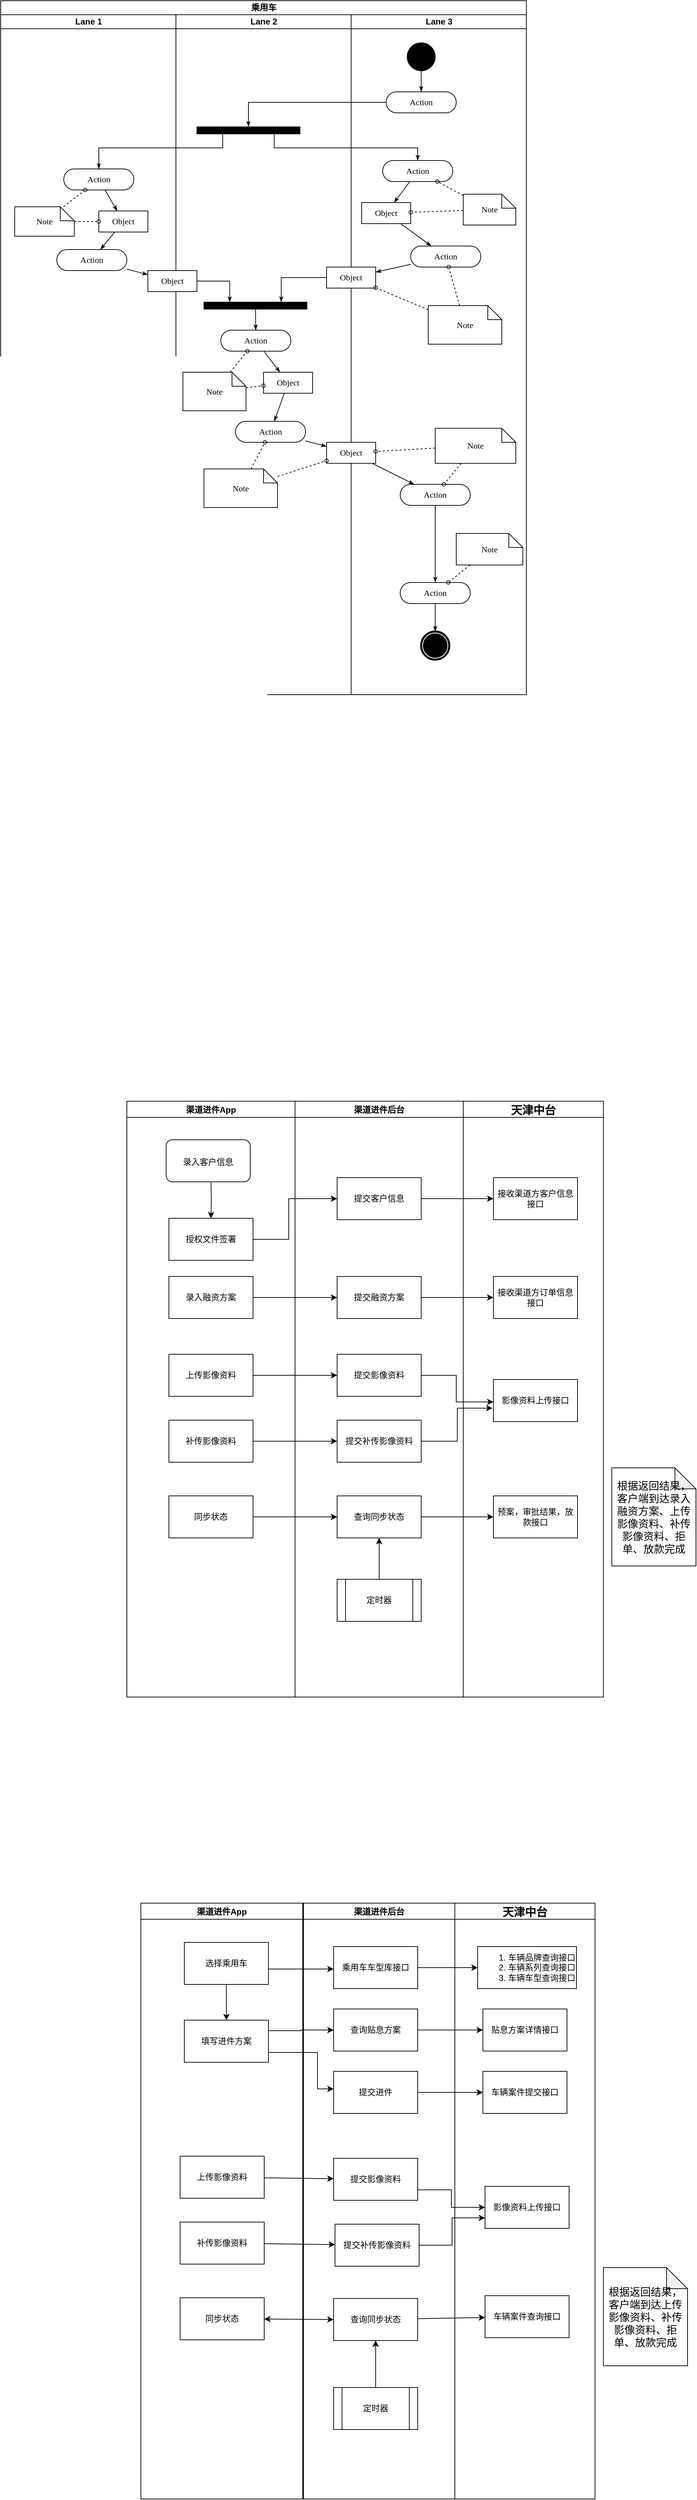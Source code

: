 <mxfile version="18.0.1" type="github">
  <diagram name="Page-1" id="0783ab3e-0a74-02c8-0abd-f7b4e66b4bec">
    <mxGraphModel dx="2013" dy="1254" grid="0" gridSize="10" guides="1" tooltips="1" connect="1" arrows="1" fold="1" page="0" pageScale="1" pageWidth="850" pageHeight="1100" background="none" math="0" shadow="0">
      <root>
        <mxCell id="0" />
        <mxCell id="1" parent="0" />
        <mxCell id="1c1d494c118603dd-1" value="乘用车" style="swimlane;html=1;childLayout=stackLayout;startSize=20;rounded=0;shadow=0;comic=0;labelBackgroundColor=none;strokeWidth=1;fontFamily=Verdana;fontSize=12;align=center;" parent="1" vertex="1">
          <mxGeometry x="-870" y="-450" width="750" height="990" as="geometry" />
        </mxCell>
        <mxCell id="1c1d494c118603dd-2" value="Lane 1" style="swimlane;html=1;startSize=20;" parent="1c1d494c118603dd-1" vertex="1">
          <mxGeometry y="20" width="250" height="970" as="geometry" />
        </mxCell>
        <mxCell id="1c1d494c118603dd-34" style="edgeStyle=none;rounded=0;html=1;labelBackgroundColor=none;startArrow=none;startFill=0;startSize=5;endArrow=classicThin;endFill=1;endSize=5;jettySize=auto;orthogonalLoop=1;strokeWidth=1;fontFamily=Verdana;fontSize=12" parent="1c1d494c118603dd-2" source="1c1d494c118603dd-6" target="1c1d494c118603dd-10" edge="1">
          <mxGeometry relative="1" as="geometry" />
        </mxCell>
        <mxCell id="1c1d494c118603dd-6" value="Action" style="rounded=1;whiteSpace=wrap;html=1;shadow=0;comic=0;labelBackgroundColor=none;strokeWidth=1;fontFamily=Verdana;fontSize=12;align=center;arcSize=50;" parent="1c1d494c118603dd-2" vertex="1">
          <mxGeometry x="90" y="220" width="100" height="30" as="geometry" />
        </mxCell>
        <mxCell id="1c1d494c118603dd-7" value="Action" style="rounded=1;whiteSpace=wrap;html=1;shadow=0;comic=0;labelBackgroundColor=none;strokeWidth=1;fontFamily=Verdana;fontSize=12;align=center;arcSize=50;" parent="1c1d494c118603dd-2" vertex="1">
          <mxGeometry x="80" y="335" width="100" height="30" as="geometry" />
        </mxCell>
        <mxCell id="1c1d494c118603dd-35" style="edgeStyle=none;rounded=0;html=1;labelBackgroundColor=none;startArrow=none;startFill=0;startSize=5;endArrow=classicThin;endFill=1;endSize=5;jettySize=auto;orthogonalLoop=1;strokeWidth=1;fontFamily=Verdana;fontSize=12" parent="1c1d494c118603dd-2" source="1c1d494c118603dd-10" target="1c1d494c118603dd-7" edge="1">
          <mxGeometry relative="1" as="geometry" />
        </mxCell>
        <mxCell id="1c1d494c118603dd-10" value="Object" style="rounded=0;whiteSpace=wrap;html=1;shadow=0;comic=0;labelBackgroundColor=none;strokeWidth=1;fontFamily=Verdana;fontSize=12;align=center;arcSize=50;" parent="1c1d494c118603dd-2" vertex="1">
          <mxGeometry x="140" y="280" width="70" height="30" as="geometry" />
        </mxCell>
        <mxCell id="1c1d494c118603dd-46" style="edgeStyle=none;rounded=0;html=1;labelBackgroundColor=none;startArrow=none;startFill=0;startSize=5;endArrow=oval;endFill=0;endSize=5;jettySize=auto;orthogonalLoop=1;strokeWidth=1;fontFamily=Verdana;fontSize=12;dashed=1;" parent="1c1d494c118603dd-2" source="1c1d494c118603dd-21" target="1c1d494c118603dd-6" edge="1">
          <mxGeometry relative="1" as="geometry" />
        </mxCell>
        <mxCell id="1c1d494c118603dd-47" style="edgeStyle=none;rounded=0;html=1;dashed=1;labelBackgroundColor=none;startArrow=none;startFill=0;startSize=5;endArrow=oval;endFill=0;endSize=5;jettySize=auto;orthogonalLoop=1;strokeWidth=1;fontFamily=Verdana;fontSize=12" parent="1c1d494c118603dd-2" source="1c1d494c118603dd-21" target="1c1d494c118603dd-10" edge="1">
          <mxGeometry relative="1" as="geometry" />
        </mxCell>
        <mxCell id="1c1d494c118603dd-21" value="Note" style="shape=note;whiteSpace=wrap;html=1;rounded=0;shadow=0;comic=0;labelBackgroundColor=none;strokeWidth=1;fontFamily=Verdana;fontSize=12;align=center;size=20;" parent="1c1d494c118603dd-2" vertex="1">
          <mxGeometry x="20" y="274" width="85" height="42" as="geometry" />
        </mxCell>
        <mxCell id="1c1d494c118603dd-3" value="Lane 2" style="swimlane;html=1;startSize=20;" parent="1c1d494c118603dd-1" vertex="1">
          <mxGeometry x="250" y="20" width="250" height="970" as="geometry" />
        </mxCell>
        <mxCell id="60571a20871a0731-3" value="" style="whiteSpace=wrap;html=1;rounded=0;shadow=0;comic=0;labelBackgroundColor=none;strokeWidth=1;fillColor=#000000;fontFamily=Verdana;fontSize=12;align=center;rotation=0;" parent="1c1d494c118603dd-3" vertex="1">
          <mxGeometry x="30" y="160" width="147" height="10" as="geometry" />
        </mxCell>
        <mxCell id="1c1d494c118603dd-40" style="edgeStyle=none;rounded=0;html=1;labelBackgroundColor=none;startArrow=none;startFill=0;startSize=5;endArrow=classicThin;endFill=1;endSize=5;jettySize=auto;orthogonalLoop=1;strokeWidth=1;fontFamily=Verdana;fontSize=12" parent="1c1d494c118603dd-3" source="1c1d494c118603dd-11" target="1c1d494c118603dd-15" edge="1">
          <mxGeometry relative="1" as="geometry" />
        </mxCell>
        <mxCell id="1c1d494c118603dd-11" value="Action" style="rounded=1;whiteSpace=wrap;html=1;shadow=0;comic=0;labelBackgroundColor=none;strokeWidth=1;fontFamily=Verdana;fontSize=12;align=center;arcSize=50;" parent="1c1d494c118603dd-3" vertex="1">
          <mxGeometry x="64" y="450" width="100" height="30" as="geometry" />
        </mxCell>
        <mxCell id="1c1d494c118603dd-39" style="edgeStyle=none;rounded=0;html=1;labelBackgroundColor=none;startArrow=none;startFill=0;startSize=5;endArrow=classicThin;endFill=1;endSize=5;jettySize=auto;orthogonalLoop=1;strokeWidth=1;fontFamily=Verdana;fontSize=12" parent="1c1d494c118603dd-3" source="1c1d494c118603dd-12" target="1c1d494c118603dd-11" edge="1">
          <mxGeometry relative="1" as="geometry" />
        </mxCell>
        <mxCell id="1c1d494c118603dd-12" value="" style="whiteSpace=wrap;html=1;rounded=0;shadow=0;comic=0;labelBackgroundColor=none;strokeWidth=1;fillColor=#000000;fontFamily=Verdana;fontSize=12;align=center;rotation=0;" parent="1c1d494c118603dd-3" vertex="1">
          <mxGeometry x="40" y="410" width="147" height="10" as="geometry" />
        </mxCell>
        <mxCell id="1c1d494c118603dd-32" style="edgeStyle=orthogonalEdgeStyle;rounded=0;html=1;entryX=0.25;entryY=0;labelBackgroundColor=none;startArrow=none;startFill=0;startSize=5;endArrow=classicThin;endFill=1;endSize=5;jettySize=auto;orthogonalLoop=1;strokeWidth=1;fontFamily=Verdana;fontSize=12" parent="1c1d494c118603dd-3" source="1c1d494c118603dd-14" target="1c1d494c118603dd-12" edge="1">
          <mxGeometry relative="1" as="geometry" />
        </mxCell>
        <mxCell id="1c1d494c118603dd-14" value="Object" style="rounded=0;whiteSpace=wrap;html=1;shadow=0;comic=0;labelBackgroundColor=none;strokeWidth=1;fontFamily=Verdana;fontSize=12;align=center;arcSize=50;" parent="1c1d494c118603dd-3" vertex="1">
          <mxGeometry x="-40" y="365" width="70" height="30" as="geometry" />
        </mxCell>
        <mxCell id="1c1d494c118603dd-41" style="edgeStyle=none;rounded=0;html=1;labelBackgroundColor=none;startArrow=none;startFill=0;startSize=5;endArrow=classicThin;endFill=1;endSize=5;jettySize=auto;orthogonalLoop=1;strokeWidth=1;fontFamily=Verdana;fontSize=12" parent="1c1d494c118603dd-3" source="1c1d494c118603dd-15" target="1c1d494c118603dd-16" edge="1">
          <mxGeometry relative="1" as="geometry" />
        </mxCell>
        <mxCell id="1c1d494c118603dd-15" value="Object" style="rounded=0;whiteSpace=wrap;html=1;shadow=0;comic=0;labelBackgroundColor=none;strokeWidth=1;fontFamily=Verdana;fontSize=12;align=center;arcSize=50;" parent="1c1d494c118603dd-3" vertex="1">
          <mxGeometry x="125" y="510" width="70" height="30" as="geometry" />
        </mxCell>
        <mxCell id="1c1d494c118603dd-16" value="Action" style="rounded=1;whiteSpace=wrap;html=1;shadow=0;comic=0;labelBackgroundColor=none;strokeWidth=1;fontFamily=Verdana;fontSize=12;align=center;arcSize=50;" parent="1c1d494c118603dd-3" vertex="1">
          <mxGeometry x="85" y="580" width="100" height="30" as="geometry" />
        </mxCell>
        <mxCell id="1c1d494c118603dd-52" style="edgeStyle=none;rounded=0;html=1;dashed=1;labelBackgroundColor=none;startArrow=none;startFill=0;startSize=5;endArrow=oval;endFill=0;endSize=5;jettySize=auto;orthogonalLoop=1;strokeWidth=1;fontFamily=Verdana;fontSize=12" parent="1c1d494c118603dd-3" source="1c1d494c118603dd-23" target="1c1d494c118603dd-11" edge="1">
          <mxGeometry relative="1" as="geometry" />
        </mxCell>
        <mxCell id="1c1d494c118603dd-53" style="edgeStyle=none;rounded=0;html=1;dashed=1;labelBackgroundColor=none;startArrow=none;startFill=0;startSize=5;endArrow=oval;endFill=0;endSize=5;jettySize=auto;orthogonalLoop=1;strokeWidth=1;fontFamily=Verdana;fontSize=12" parent="1c1d494c118603dd-3" source="1c1d494c118603dd-23" target="1c1d494c118603dd-15" edge="1">
          <mxGeometry relative="1" as="geometry" />
        </mxCell>
        <mxCell id="1c1d494c118603dd-23" value="Note" style="shape=note;whiteSpace=wrap;html=1;rounded=0;shadow=0;comic=0;labelBackgroundColor=none;strokeWidth=1;fontFamily=Verdana;fontSize=12;align=center;size=20;" parent="1c1d494c118603dd-3" vertex="1">
          <mxGeometry x="10" y="510" width="90" height="55" as="geometry" />
        </mxCell>
        <mxCell id="1c1d494c118603dd-54" style="edgeStyle=none;rounded=0;html=1;dashed=1;labelBackgroundColor=none;startArrow=none;startFill=0;startSize=5;endArrow=oval;endFill=0;endSize=5;jettySize=auto;orthogonalLoop=1;strokeWidth=1;fontFamily=Verdana;fontSize=12" parent="1c1d494c118603dd-3" source="1c1d494c118603dd-24" target="1c1d494c118603dd-16" edge="1">
          <mxGeometry relative="1" as="geometry" />
        </mxCell>
        <mxCell id="1c1d494c118603dd-24" value="Note" style="shape=note;whiteSpace=wrap;html=1;rounded=0;shadow=0;comic=0;labelBackgroundColor=none;strokeWidth=1;fontFamily=Verdana;fontSize=12;align=center;size=20;" parent="1c1d494c118603dd-3" vertex="1">
          <mxGeometry x="40" y="648" width="105" height="55" as="geometry" />
        </mxCell>
        <mxCell id="1c1d494c118603dd-4" value="Lane 3" style="swimlane;html=1;startSize=20;" parent="1c1d494c118603dd-1" vertex="1">
          <mxGeometry x="500" y="20" width="250" height="970" as="geometry" />
        </mxCell>
        <mxCell id="1c1d494c118603dd-27" style="edgeStyle=orthogonalEdgeStyle;rounded=0;html=1;labelBackgroundColor=none;startArrow=none;startFill=0;startSize=5;endArrow=classicThin;endFill=1;endSize=5;jettySize=auto;orthogonalLoop=1;strokeWidth=1;fontFamily=Verdana;fontSize=12" parent="1c1d494c118603dd-4" source="60571a20871a0731-4" target="60571a20871a0731-8" edge="1">
          <mxGeometry relative="1" as="geometry" />
        </mxCell>
        <mxCell id="60571a20871a0731-4" value="" style="ellipse;whiteSpace=wrap;html=1;rounded=0;shadow=0;comic=0;labelBackgroundColor=none;strokeWidth=1;fillColor=#000000;fontFamily=Verdana;fontSize=12;align=center;" parent="1c1d494c118603dd-4" vertex="1">
          <mxGeometry x="80" y="40" width="40" height="40" as="geometry" />
        </mxCell>
        <mxCell id="60571a20871a0731-8" value="Action" style="rounded=1;whiteSpace=wrap;html=1;shadow=0;comic=0;labelBackgroundColor=none;strokeWidth=1;fontFamily=Verdana;fontSize=12;align=center;arcSize=50;" parent="1c1d494c118603dd-4" vertex="1">
          <mxGeometry x="50" y="110" width="100" height="30" as="geometry" />
        </mxCell>
        <mxCell id="1c1d494c118603dd-33" style="rounded=0;html=1;labelBackgroundColor=none;startArrow=none;startFill=0;startSize=5;endArrow=classicThin;endFill=1;endSize=5;jettySize=auto;orthogonalLoop=1;strokeWidth=1;fontFamily=Verdana;fontSize=12" parent="1c1d494c118603dd-4" source="1c1d494c118603dd-5" target="1c1d494c118603dd-9" edge="1">
          <mxGeometry relative="1" as="geometry" />
        </mxCell>
        <mxCell id="1c1d494c118603dd-5" value="Action" style="rounded=1;whiteSpace=wrap;html=1;shadow=0;comic=0;labelBackgroundColor=none;strokeWidth=1;fontFamily=Verdana;fontSize=12;align=center;arcSize=50;" parent="1c1d494c118603dd-4" vertex="1">
          <mxGeometry x="45" y="208" width="100" height="30" as="geometry" />
        </mxCell>
        <mxCell id="1c1d494c118603dd-38" style="edgeStyle=none;rounded=0;html=1;labelBackgroundColor=none;startArrow=none;startFill=0;startSize=5;endArrow=classicThin;endFill=1;endSize=5;jettySize=auto;orthogonalLoop=1;strokeWidth=1;fontFamily=Verdana;fontSize=12" parent="1c1d494c118603dd-4" source="1c1d494c118603dd-8" target="1c1d494c118603dd-13" edge="1">
          <mxGeometry relative="1" as="geometry" />
        </mxCell>
        <mxCell id="1c1d494c118603dd-8" value="Action" style="rounded=1;whiteSpace=wrap;html=1;shadow=0;comic=0;labelBackgroundColor=none;strokeWidth=1;fontFamily=Verdana;fontSize=12;align=center;arcSize=50;" parent="1c1d494c118603dd-4" vertex="1">
          <mxGeometry x="85" y="330" width="100" height="30" as="geometry" />
        </mxCell>
        <mxCell id="1c1d494c118603dd-37" style="edgeStyle=none;rounded=0;html=1;labelBackgroundColor=none;startArrow=none;startFill=0;startSize=5;endArrow=classicThin;endFill=1;endSize=5;jettySize=auto;orthogonalLoop=1;strokeWidth=1;fontFamily=Verdana;fontSize=12" parent="1c1d494c118603dd-4" source="1c1d494c118603dd-9" target="1c1d494c118603dd-8" edge="1">
          <mxGeometry relative="1" as="geometry" />
        </mxCell>
        <mxCell id="1c1d494c118603dd-9" value="Object" style="rounded=0;whiteSpace=wrap;html=1;shadow=0;comic=0;labelBackgroundColor=none;strokeWidth=1;fontFamily=Verdana;fontSize=12;align=center;arcSize=50;" parent="1c1d494c118603dd-4" vertex="1">
          <mxGeometry x="15" y="268" width="70" height="30" as="geometry" />
        </mxCell>
        <mxCell id="1c1d494c118603dd-13" value="Object" style="rounded=0;whiteSpace=wrap;html=1;shadow=0;comic=0;labelBackgroundColor=none;strokeWidth=1;fontFamily=Verdana;fontSize=12;align=center;arcSize=50;" parent="1c1d494c118603dd-4" vertex="1">
          <mxGeometry x="-35" y="360" width="70" height="30" as="geometry" />
        </mxCell>
        <mxCell id="1c1d494c118603dd-43" style="edgeStyle=none;rounded=0;html=1;labelBackgroundColor=none;startArrow=none;startFill=0;startSize=5;endArrow=classicThin;endFill=1;endSize=5;jettySize=auto;orthogonalLoop=1;strokeWidth=1;fontFamily=Verdana;fontSize=12" parent="1c1d494c118603dd-4" source="1c1d494c118603dd-17" target="1c1d494c118603dd-18" edge="1">
          <mxGeometry relative="1" as="geometry" />
        </mxCell>
        <mxCell id="1c1d494c118603dd-17" value="Object" style="rounded=0;whiteSpace=wrap;html=1;shadow=0;comic=0;labelBackgroundColor=none;strokeWidth=1;fontFamily=Verdana;fontSize=12;align=center;arcSize=50;" parent="1c1d494c118603dd-4" vertex="1">
          <mxGeometry x="-35" y="610" width="70" height="30" as="geometry" />
        </mxCell>
        <mxCell id="1c1d494c118603dd-44" style="edgeStyle=none;rounded=0;html=1;labelBackgroundColor=none;startArrow=none;startFill=0;startSize=5;endArrow=classicThin;endFill=1;endSize=5;jettySize=auto;orthogonalLoop=1;strokeWidth=1;fontFamily=Verdana;fontSize=12" parent="1c1d494c118603dd-4" source="1c1d494c118603dd-18" target="1c1d494c118603dd-19" edge="1">
          <mxGeometry relative="1" as="geometry" />
        </mxCell>
        <mxCell id="1c1d494c118603dd-18" value="Action" style="rounded=1;whiteSpace=wrap;html=1;shadow=0;comic=0;labelBackgroundColor=none;strokeWidth=1;fontFamily=Verdana;fontSize=12;align=center;arcSize=50;" parent="1c1d494c118603dd-4" vertex="1">
          <mxGeometry x="70" y="670" width="100" height="30" as="geometry" />
        </mxCell>
        <mxCell id="1c1d494c118603dd-45" style="edgeStyle=none;rounded=0;html=1;labelBackgroundColor=none;startArrow=none;startFill=0;startSize=5;endArrow=classicThin;endFill=1;endSize=5;jettySize=auto;orthogonalLoop=1;strokeWidth=1;fontFamily=Verdana;fontSize=12" parent="1c1d494c118603dd-4" source="1c1d494c118603dd-19" target="60571a20871a0731-5" edge="1">
          <mxGeometry relative="1" as="geometry" />
        </mxCell>
        <mxCell id="1c1d494c118603dd-19" value="Action" style="rounded=1;whiteSpace=wrap;html=1;shadow=0;comic=0;labelBackgroundColor=none;strokeWidth=1;fontFamily=Verdana;fontSize=12;align=center;arcSize=50;" parent="1c1d494c118603dd-4" vertex="1">
          <mxGeometry x="70" y="810" width="100" height="30" as="geometry" />
        </mxCell>
        <mxCell id="60571a20871a0731-5" value="" style="shape=mxgraph.bpmn.shape;html=1;verticalLabelPosition=bottom;labelBackgroundColor=#ffffff;verticalAlign=top;perimeter=ellipsePerimeter;outline=end;symbol=terminate;rounded=0;shadow=0;comic=0;strokeWidth=1;fontFamily=Verdana;fontSize=12;align=center;" parent="1c1d494c118603dd-4" vertex="1">
          <mxGeometry x="100" y="880" width="40" height="40" as="geometry" />
        </mxCell>
        <mxCell id="1c1d494c118603dd-48" style="edgeStyle=none;rounded=0;html=1;dashed=1;labelBackgroundColor=none;startArrow=none;startFill=0;startSize=5;endArrow=oval;endFill=0;endSize=5;jettySize=auto;orthogonalLoop=1;strokeWidth=1;fontFamily=Verdana;fontSize=12" parent="1c1d494c118603dd-4" source="1c1d494c118603dd-20" target="1c1d494c118603dd-5" edge="1">
          <mxGeometry relative="1" as="geometry" />
        </mxCell>
        <mxCell id="1c1d494c118603dd-49" style="edgeStyle=none;rounded=0;html=1;dashed=1;labelBackgroundColor=none;startArrow=none;startFill=0;startSize=5;endArrow=oval;endFill=0;endSize=5;jettySize=auto;orthogonalLoop=1;strokeWidth=1;fontFamily=Verdana;fontSize=12" parent="1c1d494c118603dd-4" source="1c1d494c118603dd-20" target="1c1d494c118603dd-9" edge="1">
          <mxGeometry relative="1" as="geometry" />
        </mxCell>
        <mxCell id="1c1d494c118603dd-20" value="Note" style="shape=note;whiteSpace=wrap;html=1;rounded=0;shadow=0;comic=0;labelBackgroundColor=none;strokeWidth=1;fontFamily=Verdana;fontSize=12;align=center;size=20;" parent="1c1d494c118603dd-4" vertex="1">
          <mxGeometry x="160" y="256" width="75" height="44" as="geometry" />
        </mxCell>
        <mxCell id="1c1d494c118603dd-50" style="edgeStyle=none;rounded=0;html=1;dashed=1;labelBackgroundColor=none;startArrow=none;startFill=0;startSize=5;endArrow=oval;endFill=0;endSize=5;jettySize=auto;orthogonalLoop=1;strokeWidth=1;fontFamily=Verdana;fontSize=12" parent="1c1d494c118603dd-4" source="1c1d494c118603dd-22" target="1c1d494c118603dd-8" edge="1">
          <mxGeometry relative="1" as="geometry" />
        </mxCell>
        <mxCell id="1c1d494c118603dd-51" style="edgeStyle=none;rounded=0;html=1;dashed=1;labelBackgroundColor=none;startArrow=none;startFill=0;startSize=5;endArrow=oval;endFill=0;endSize=5;jettySize=auto;orthogonalLoop=1;strokeWidth=1;fontFamily=Verdana;fontSize=12" parent="1c1d494c118603dd-4" source="1c1d494c118603dd-22" target="1c1d494c118603dd-13" edge="1">
          <mxGeometry relative="1" as="geometry" />
        </mxCell>
        <mxCell id="1c1d494c118603dd-22" value="Note" style="shape=note;whiteSpace=wrap;html=1;rounded=0;shadow=0;comic=0;labelBackgroundColor=none;strokeWidth=1;fontFamily=Verdana;fontSize=12;align=center;size=20;" parent="1c1d494c118603dd-4" vertex="1">
          <mxGeometry x="110" y="415" width="105" height="55" as="geometry" />
        </mxCell>
        <mxCell id="1c1d494c118603dd-56" style="edgeStyle=none;rounded=0;html=1;dashed=1;labelBackgroundColor=none;startArrow=none;startFill=0;startSize=5;endArrow=oval;endFill=0;endSize=5;jettySize=auto;orthogonalLoop=1;strokeWidth=1;fontFamily=Verdana;fontSize=12" parent="1c1d494c118603dd-4" source="1c1d494c118603dd-25" target="1c1d494c118603dd-18" edge="1">
          <mxGeometry relative="1" as="geometry" />
        </mxCell>
        <mxCell id="1c1d494c118603dd-57" style="edgeStyle=none;rounded=0;html=1;dashed=1;labelBackgroundColor=none;startArrow=none;startFill=0;startSize=5;endArrow=oval;endFill=0;endSize=5;jettySize=auto;orthogonalLoop=1;strokeWidth=1;fontFamily=Verdana;fontSize=12" parent="1c1d494c118603dd-4" source="1c1d494c118603dd-25" target="1c1d494c118603dd-17" edge="1">
          <mxGeometry relative="1" as="geometry" />
        </mxCell>
        <mxCell id="1c1d494c118603dd-25" value="Note" style="shape=note;whiteSpace=wrap;html=1;rounded=0;shadow=0;comic=0;labelBackgroundColor=none;strokeWidth=1;fontFamily=Verdana;fontSize=12;align=center;size=20;" parent="1c1d494c118603dd-4" vertex="1">
          <mxGeometry x="120" y="590" width="115" height="50" as="geometry" />
        </mxCell>
        <mxCell id="1c1d494c118603dd-58" style="edgeStyle=none;rounded=0;html=1;dashed=1;labelBackgroundColor=none;startArrow=none;startFill=0;startSize=5;endArrow=oval;endFill=0;endSize=5;jettySize=auto;orthogonalLoop=1;strokeWidth=1;fontFamily=Verdana;fontSize=12" parent="1c1d494c118603dd-4" source="1c1d494c118603dd-26" target="1c1d494c118603dd-19" edge="1">
          <mxGeometry relative="1" as="geometry" />
        </mxCell>
        <mxCell id="1c1d494c118603dd-26" value="Note" style="shape=note;whiteSpace=wrap;html=1;rounded=0;shadow=0;comic=0;labelBackgroundColor=none;strokeWidth=1;fontFamily=Verdana;fontSize=12;align=center;size=20;" parent="1c1d494c118603dd-4" vertex="1">
          <mxGeometry x="150" y="740" width="95" height="45" as="geometry" />
        </mxCell>
        <mxCell id="1c1d494c118603dd-28" style="edgeStyle=orthogonalEdgeStyle;rounded=0;html=1;entryX=0.5;entryY=0;labelBackgroundColor=none;startArrow=none;startFill=0;startSize=5;endArrow=classicThin;endFill=1;endSize=5;jettySize=auto;orthogonalLoop=1;strokeWidth=1;fontFamily=Verdana;fontSize=12" parent="1c1d494c118603dd-1" source="60571a20871a0731-8" target="60571a20871a0731-3" edge="1">
          <mxGeometry relative="1" as="geometry">
            <Array as="points">
              <mxPoint x="354" y="145" />
            </Array>
          </mxGeometry>
        </mxCell>
        <mxCell id="1c1d494c118603dd-29" style="edgeStyle=orthogonalEdgeStyle;rounded=0;html=1;exitX=0.75;exitY=1;labelBackgroundColor=none;startArrow=none;startFill=0;startSize=5;endArrow=classicThin;endFill=1;endSize=5;jettySize=auto;orthogonalLoop=1;strokeWidth=1;fontFamily=Verdana;fontSize=12" parent="1c1d494c118603dd-1" source="60571a20871a0731-3" target="1c1d494c118603dd-5" edge="1">
          <mxGeometry relative="1" as="geometry">
            <Array as="points">
              <mxPoint x="390" y="210" />
              <mxPoint x="595" y="210" />
            </Array>
          </mxGeometry>
        </mxCell>
        <mxCell id="1c1d494c118603dd-30" style="edgeStyle=orthogonalEdgeStyle;rounded=0;html=1;exitX=0.25;exitY=1;entryX=0.5;entryY=0;labelBackgroundColor=none;startArrow=none;startFill=0;startSize=5;endArrow=classicThin;endFill=1;endSize=5;jettySize=auto;orthogonalLoop=1;strokeWidth=1;fontFamily=Verdana;fontSize=12" parent="1c1d494c118603dd-1" source="60571a20871a0731-3" target="1c1d494c118603dd-6" edge="1">
          <mxGeometry relative="1" as="geometry">
            <Array as="points">
              <mxPoint x="317" y="210" />
              <mxPoint x="140" y="210" />
            </Array>
          </mxGeometry>
        </mxCell>
        <mxCell id="1c1d494c118603dd-31" style="edgeStyle=orthogonalEdgeStyle;rounded=0;html=1;entryX=0.75;entryY=0;labelBackgroundColor=none;startArrow=none;startFill=0;startSize=5;endArrow=classicThin;endFill=1;endSize=5;jettySize=auto;orthogonalLoop=1;strokeWidth=1;fontFamily=Verdana;fontSize=12" parent="1c1d494c118603dd-1" source="1c1d494c118603dd-13" target="1c1d494c118603dd-12" edge="1">
          <mxGeometry relative="1" as="geometry" />
        </mxCell>
        <mxCell id="1c1d494c118603dd-36" style="edgeStyle=none;rounded=0;html=1;labelBackgroundColor=none;startArrow=none;startFill=0;startSize=5;endArrow=classicThin;endFill=1;endSize=5;jettySize=auto;orthogonalLoop=1;strokeWidth=1;fontFamily=Verdana;fontSize=12" parent="1c1d494c118603dd-1" source="1c1d494c118603dd-7" target="1c1d494c118603dd-14" edge="1">
          <mxGeometry relative="1" as="geometry" />
        </mxCell>
        <mxCell id="1c1d494c118603dd-42" style="edgeStyle=none;rounded=0;html=1;labelBackgroundColor=none;startArrow=none;startFill=0;startSize=5;endArrow=classicThin;endFill=1;endSize=5;jettySize=auto;orthogonalLoop=1;strokeWidth=1;fontFamily=Verdana;fontSize=12" parent="1c1d494c118603dd-1" source="1c1d494c118603dd-16" target="1c1d494c118603dd-17" edge="1">
          <mxGeometry relative="1" as="geometry" />
        </mxCell>
        <mxCell id="1c1d494c118603dd-55" style="edgeStyle=none;rounded=0;html=1;dashed=1;labelBackgroundColor=none;startArrow=none;startFill=0;startSize=5;endArrow=oval;endFill=0;endSize=5;jettySize=auto;orthogonalLoop=1;strokeWidth=1;fontFamily=Verdana;fontSize=12" parent="1c1d494c118603dd-1" source="1c1d494c118603dd-24" target="1c1d494c118603dd-17" edge="1">
          <mxGeometry relative="1" as="geometry" />
        </mxCell>
        <mxCell id="gU0W0a0gaiFxxWFm-yPo-1" value="渠道进件App" style="swimlane;" parent="1" vertex="1">
          <mxGeometry x="-690" y="1120" width="240" height="850" as="geometry" />
        </mxCell>
        <mxCell id="gU0W0a0gaiFxxWFm-yPo-12" value="" style="edgeStyle=orthogonalEdgeStyle;rounded=0;orthogonalLoop=1;jettySize=auto;html=1;" parent="gU0W0a0gaiFxxWFm-yPo-1" target="gU0W0a0gaiFxxWFm-yPo-11" edge="1">
          <mxGeometry relative="1" as="geometry">
            <mxPoint x="120" y="116" as="sourcePoint" />
          </mxGeometry>
        </mxCell>
        <mxCell id="gU0W0a0gaiFxxWFm-yPo-11" value="授权文件签署" style="rounded=0;whiteSpace=wrap;html=1;" parent="gU0W0a0gaiFxxWFm-yPo-1" vertex="1">
          <mxGeometry x="60" y="167" width="120" height="60" as="geometry" />
        </mxCell>
        <mxCell id="gU0W0a0gaiFxxWFm-yPo-20" value="同步状态" style="rounded=0;whiteSpace=wrap;html=1;" parent="gU0W0a0gaiFxxWFm-yPo-1" vertex="1">
          <mxGeometry x="60" y="563" width="120" height="60" as="geometry" />
        </mxCell>
        <mxCell id="gU0W0a0gaiFxxWFm-yPo-26" value="录入融资方案" style="rounded=0;whiteSpace=wrap;html=1;" parent="gU0W0a0gaiFxxWFm-yPo-1" vertex="1">
          <mxGeometry x="60" y="250" width="120" height="60" as="geometry" />
        </mxCell>
        <mxCell id="gU0W0a0gaiFxxWFm-yPo-31" value="上传影像资料" style="rounded=0;whiteSpace=wrap;html=1;" parent="gU0W0a0gaiFxxWFm-yPo-1" vertex="1">
          <mxGeometry x="60" y="361" width="120" height="60" as="geometry" />
        </mxCell>
        <mxCell id="gU0W0a0gaiFxxWFm-yPo-37" value="补传影像资料" style="rounded=0;whiteSpace=wrap;html=1;" parent="gU0W0a0gaiFxxWFm-yPo-1" vertex="1">
          <mxGeometry x="60" y="455" width="120" height="60" as="geometry" />
        </mxCell>
        <mxCell id="gU0W0a0gaiFxxWFm-yPo-67" value="&lt;span style=&quot;font-size: 12px;&quot;&gt;录入客户信息&lt;/span&gt;" style="rounded=1;whiteSpace=wrap;html=1;fontSize=15;" parent="gU0W0a0gaiFxxWFm-yPo-1" vertex="1">
          <mxGeometry x="56" y="55" width="120" height="60" as="geometry" />
        </mxCell>
        <mxCell id="gU0W0a0gaiFxxWFm-yPo-5" value="天津中台" style="swimlane;verticalAlign=middle;fontSize=16;" parent="1" vertex="1">
          <mxGeometry x="-210" y="1120" width="200" height="850" as="geometry" />
        </mxCell>
        <mxCell id="gU0W0a0gaiFxxWFm-yPo-15" value="接收渠道方客户信息接口" style="rounded=0;whiteSpace=wrap;html=1;" parent="gU0W0a0gaiFxxWFm-yPo-5" vertex="1">
          <mxGeometry x="43" y="109" width="120" height="60" as="geometry" />
        </mxCell>
        <mxCell id="gU0W0a0gaiFxxWFm-yPo-18" value="预案，审批结果，放款接口" style="whiteSpace=wrap;html=1;" parent="gU0W0a0gaiFxxWFm-yPo-5" vertex="1">
          <mxGeometry x="43" y="563" width="120" height="60" as="geometry" />
        </mxCell>
        <mxCell id="gU0W0a0gaiFxxWFm-yPo-29" value="接收渠道方订单信息接口" style="rounded=0;whiteSpace=wrap;html=1;" parent="gU0W0a0gaiFxxWFm-yPo-5" vertex="1">
          <mxGeometry x="43" y="250" width="120" height="60" as="geometry" />
        </mxCell>
        <mxCell id="gU0W0a0gaiFxxWFm-yPo-34" value="影像资料上传接口" style="rounded=0;whiteSpace=wrap;html=1;" parent="gU0W0a0gaiFxxWFm-yPo-5" vertex="1">
          <mxGeometry x="43" y="397" width="120" height="60" as="geometry" />
        </mxCell>
        <mxCell id="gU0W0a0gaiFxxWFm-yPo-3" value="渠道进件后台" style="swimlane;" parent="1" vertex="1">
          <mxGeometry x="-450" y="1120" width="240" height="850" as="geometry" />
        </mxCell>
        <mxCell id="gU0W0a0gaiFxxWFm-yPo-13" value="提交客户信息" style="rounded=0;whiteSpace=wrap;html=1;" parent="gU0W0a0gaiFxxWFm-yPo-3" vertex="1">
          <mxGeometry x="60" y="109" width="120" height="60" as="geometry" />
        </mxCell>
        <mxCell id="gU0W0a0gaiFxxWFm-yPo-17" value="定时器" style="shape=process;whiteSpace=wrap;html=1;backgroundOutline=1;" parent="gU0W0a0gaiFxxWFm-yPo-3" vertex="1">
          <mxGeometry x="60" y="682" width="120" height="60" as="geometry" />
        </mxCell>
        <mxCell id="gU0W0a0gaiFxxWFm-yPo-21" value="查询同步状态" style="rounded=0;whiteSpace=wrap;html=1;" parent="gU0W0a0gaiFxxWFm-yPo-3" vertex="1">
          <mxGeometry x="60" y="563" width="120" height="60" as="geometry" />
        </mxCell>
        <mxCell id="gU0W0a0gaiFxxWFm-yPo-19" value="" style="edgeStyle=orthogonalEdgeStyle;rounded=0;orthogonalLoop=1;jettySize=auto;html=1;" parent="gU0W0a0gaiFxxWFm-yPo-3" source="gU0W0a0gaiFxxWFm-yPo-17" target="gU0W0a0gaiFxxWFm-yPo-21" edge="1">
          <mxGeometry relative="1" as="geometry">
            <mxPoint x="260" y="570" as="targetPoint" />
            <Array as="points">
              <mxPoint x="123" y="711" />
            </Array>
          </mxGeometry>
        </mxCell>
        <mxCell id="gU0W0a0gaiFxxWFm-yPo-27" value="提交融资方案" style="rounded=0;whiteSpace=wrap;html=1;" parent="gU0W0a0gaiFxxWFm-yPo-3" vertex="1">
          <mxGeometry x="60" y="250" width="120" height="60" as="geometry" />
        </mxCell>
        <mxCell id="gU0W0a0gaiFxxWFm-yPo-32" value="提交影像资料" style="rounded=0;whiteSpace=wrap;html=1;" parent="gU0W0a0gaiFxxWFm-yPo-3" vertex="1">
          <mxGeometry x="60" y="361" width="120" height="60" as="geometry" />
        </mxCell>
        <mxCell id="gU0W0a0gaiFxxWFm-yPo-38" value="提交补传影像资料" style="rounded=0;whiteSpace=wrap;html=1;" parent="gU0W0a0gaiFxxWFm-yPo-3" vertex="1">
          <mxGeometry x="60" y="455" width="120" height="60" as="geometry" />
        </mxCell>
        <mxCell id="gU0W0a0gaiFxxWFm-yPo-14" value="" style="edgeStyle=orthogonalEdgeStyle;rounded=0;orthogonalLoop=1;jettySize=auto;html=1;" parent="1" source="gU0W0a0gaiFxxWFm-yPo-11" target="gU0W0a0gaiFxxWFm-yPo-13" edge="1">
          <mxGeometry relative="1" as="geometry">
            <Array as="points">
              <mxPoint x="-459" y="1317" />
              <mxPoint x="-459" y="1259" />
            </Array>
          </mxGeometry>
        </mxCell>
        <mxCell id="gU0W0a0gaiFxxWFm-yPo-16" value="" style="edgeStyle=orthogonalEdgeStyle;rounded=0;orthogonalLoop=1;jettySize=auto;html=1;" parent="1" source="gU0W0a0gaiFxxWFm-yPo-13" target="gU0W0a0gaiFxxWFm-yPo-15" edge="1">
          <mxGeometry relative="1" as="geometry" />
        </mxCell>
        <mxCell id="gU0W0a0gaiFxxWFm-yPo-22" value="" style="edgeStyle=orthogonalEdgeStyle;rounded=0;orthogonalLoop=1;jettySize=auto;html=1;" parent="1" source="gU0W0a0gaiFxxWFm-yPo-20" target="gU0W0a0gaiFxxWFm-yPo-21" edge="1">
          <mxGeometry relative="1" as="geometry" />
        </mxCell>
        <mxCell id="gU0W0a0gaiFxxWFm-yPo-24" value="" style="edgeStyle=orthogonalEdgeStyle;rounded=0;orthogonalLoop=1;jettySize=auto;html=1;" parent="1" source="gU0W0a0gaiFxxWFm-yPo-21" target="gU0W0a0gaiFxxWFm-yPo-18" edge="1">
          <mxGeometry relative="1" as="geometry">
            <mxPoint x="-30.0" y="1430" as="targetPoint" />
          </mxGeometry>
        </mxCell>
        <mxCell id="gU0W0a0gaiFxxWFm-yPo-28" value="" style="edgeStyle=orthogonalEdgeStyle;rounded=0;orthogonalLoop=1;jettySize=auto;html=1;" parent="1" source="gU0W0a0gaiFxxWFm-yPo-26" target="gU0W0a0gaiFxxWFm-yPo-27" edge="1">
          <mxGeometry relative="1" as="geometry" />
        </mxCell>
        <mxCell id="gU0W0a0gaiFxxWFm-yPo-30" value="" style="edgeStyle=orthogonalEdgeStyle;rounded=0;orthogonalLoop=1;jettySize=auto;html=1;" parent="1" source="gU0W0a0gaiFxxWFm-yPo-27" target="gU0W0a0gaiFxxWFm-yPo-29" edge="1">
          <mxGeometry relative="1" as="geometry" />
        </mxCell>
        <mxCell id="gU0W0a0gaiFxxWFm-yPo-33" value="" style="edgeStyle=orthogonalEdgeStyle;rounded=0;orthogonalLoop=1;jettySize=auto;html=1;" parent="1" source="gU0W0a0gaiFxxWFm-yPo-31" target="gU0W0a0gaiFxxWFm-yPo-32" edge="1">
          <mxGeometry relative="1" as="geometry" />
        </mxCell>
        <mxCell id="gU0W0a0gaiFxxWFm-yPo-35" value="" style="edgeStyle=orthogonalEdgeStyle;rounded=0;orthogonalLoop=1;jettySize=auto;html=1;" parent="1" source="gU0W0a0gaiFxxWFm-yPo-32" target="gU0W0a0gaiFxxWFm-yPo-34" edge="1">
          <mxGeometry relative="1" as="geometry">
            <Array as="points">
              <mxPoint x="-220" y="1511" />
              <mxPoint x="-220" y="1549" />
            </Array>
          </mxGeometry>
        </mxCell>
        <mxCell id="gU0W0a0gaiFxxWFm-yPo-39" value="" style="edgeStyle=orthogonalEdgeStyle;rounded=0;orthogonalLoop=1;jettySize=auto;html=1;" parent="1" source="gU0W0a0gaiFxxWFm-yPo-37" target="gU0W0a0gaiFxxWFm-yPo-38" edge="1">
          <mxGeometry relative="1" as="geometry" />
        </mxCell>
        <mxCell id="gU0W0a0gaiFxxWFm-yPo-41" value="" style="edgeStyle=orthogonalEdgeStyle;rounded=0;orthogonalLoop=1;jettySize=auto;html=1;entryX=-0.011;entryY=0.681;entryDx=0;entryDy=0;entryPerimeter=0;" parent="1" source="gU0W0a0gaiFxxWFm-yPo-38" target="gU0W0a0gaiFxxWFm-yPo-34" edge="1">
          <mxGeometry relative="1" as="geometry">
            <mxPoint x="70.0" y="1600" as="targetPoint" />
          </mxGeometry>
        </mxCell>
        <mxCell id="gU0W0a0gaiFxxWFm-yPo-45" value="渠道进件App" style="swimlane;" parent="1" vertex="1">
          <mxGeometry x="-670" y="2264" width="231" height="850" as="geometry" />
        </mxCell>
        <mxCell id="gU0W0a0gaiFxxWFm-yPo-46" value="" style="edgeStyle=orthogonalEdgeStyle;rounded=0;orthogonalLoop=1;jettySize=auto;html=1;" parent="gU0W0a0gaiFxxWFm-yPo-45" source="gU0W0a0gaiFxxWFm-yPo-47" target="gU0W0a0gaiFxxWFm-yPo-48" edge="1">
          <mxGeometry relative="1" as="geometry" />
        </mxCell>
        <mxCell id="gU0W0a0gaiFxxWFm-yPo-47" value="选择乘用车" style="rounded=0;whiteSpace=wrap;html=1;" parent="gU0W0a0gaiFxxWFm-yPo-45" vertex="1">
          <mxGeometry x="62" y="56" width="120" height="60" as="geometry" />
        </mxCell>
        <mxCell id="gU0W0a0gaiFxxWFm-yPo-48" value="填写进件方案" style="rounded=0;whiteSpace=wrap;html=1;" parent="gU0W0a0gaiFxxWFm-yPo-45" vertex="1">
          <mxGeometry x="62" y="167" width="120" height="60" as="geometry" />
        </mxCell>
        <mxCell id="gU0W0a0gaiFxxWFm-yPo-49" value="同步状态" style="rounded=0;whiteSpace=wrap;html=1;" parent="gU0W0a0gaiFxxWFm-yPo-45" vertex="1">
          <mxGeometry x="56" y="563" width="120" height="60" as="geometry" />
        </mxCell>
        <mxCell id="gU0W0a0gaiFxxWFm-yPo-51" value="上传影像资料" style="rounded=0;whiteSpace=wrap;html=1;" parent="gU0W0a0gaiFxxWFm-yPo-45" vertex="1">
          <mxGeometry x="56" y="361" width="120" height="60" as="geometry" />
        </mxCell>
        <mxCell id="gU0W0a0gaiFxxWFm-yPo-52" value="补传影像资料" style="rounded=0;whiteSpace=wrap;html=1;" parent="gU0W0a0gaiFxxWFm-yPo-45" vertex="1">
          <mxGeometry x="56" y="455" width="120" height="60" as="geometry" />
        </mxCell>
        <mxCell id="gU0W0a0gaiFxxWFm-yPo-53" value="天津中台" style="swimlane;verticalAlign=middle;fontSize=16;" parent="1" vertex="1">
          <mxGeometry x="-222" y="2264" width="200" height="850" as="geometry" />
        </mxCell>
        <mxCell id="gU0W0a0gaiFxxWFm-yPo-54" value="&lt;ol&gt;&lt;li&gt;&lt;span style=&quot;background-color: initial; text-align: justify;&quot;&gt;车辆品牌查询接口&lt;/span&gt;&lt;br&gt;&lt;/li&gt;&lt;li&gt;&lt;span style=&quot;background-color: initial; text-align: justify;&quot;&gt;车辆系列查询接口&lt;/span&gt;&lt;br&gt;&lt;/li&gt;&lt;li&gt;&lt;span style=&quot;background-color: initial; text-align: justify;&quot;&gt;车辆车型查询接口&lt;/span&gt;&lt;br&gt;&lt;/li&gt;&lt;/ol&gt;" style="rounded=0;whiteSpace=wrap;html=1;align=right;" parent="gU0W0a0gaiFxxWFm-yPo-53" vertex="1">
          <mxGeometry x="32.5" y="62" width="141" height="60" as="geometry" />
        </mxCell>
        <mxCell id="gU0W0a0gaiFxxWFm-yPo-55" value="车辆案件查询接口" style="whiteSpace=wrap;html=1;" parent="gU0W0a0gaiFxxWFm-yPo-53" vertex="1">
          <mxGeometry x="43" y="560" width="120" height="60" as="geometry" />
        </mxCell>
        <mxCell id="gU0W0a0gaiFxxWFm-yPo-56" value="车辆案件提交接口" style="rounded=0;whiteSpace=wrap;html=1;" parent="gU0W0a0gaiFxxWFm-yPo-53" vertex="1">
          <mxGeometry x="40" y="240" width="120" height="60" as="geometry" />
        </mxCell>
        <mxCell id="gU0W0a0gaiFxxWFm-yPo-57" value="影像资料上传接口" style="rounded=0;whiteSpace=wrap;html=1;" parent="gU0W0a0gaiFxxWFm-yPo-53" vertex="1">
          <mxGeometry x="43" y="404" width="120" height="60" as="geometry" />
        </mxCell>
        <mxCell id="gU0W0a0gaiFxxWFm-yPo-73" value="贴息方案详情接口" style="rounded=0;whiteSpace=wrap;html=1;" parent="gU0W0a0gaiFxxWFm-yPo-53" vertex="1">
          <mxGeometry x="40" y="151" width="120" height="60" as="geometry" />
        </mxCell>
        <mxCell id="gU0W0a0gaiFxxWFm-yPo-59" value="渠道进件后台" style="swimlane;" parent="1" vertex="1">
          <mxGeometry x="-438" y="2264" width="216" height="850" as="geometry" />
        </mxCell>
        <mxCell id="gU0W0a0gaiFxxWFm-yPo-60" value="查询贴息方案" style="rounded=0;whiteSpace=wrap;html=1;" parent="gU0W0a0gaiFxxWFm-yPo-59" vertex="1">
          <mxGeometry x="43" y="151" width="120" height="60" as="geometry" />
        </mxCell>
        <mxCell id="gU0W0a0gaiFxxWFm-yPo-61" value="定时器" style="shape=process;whiteSpace=wrap;html=1;backgroundOutline=1;" parent="gU0W0a0gaiFxxWFm-yPo-59" vertex="1">
          <mxGeometry x="43" y="691" width="120" height="60" as="geometry" />
        </mxCell>
        <mxCell id="gU0W0a0gaiFxxWFm-yPo-62" value="查询同步状态" style="rounded=0;whiteSpace=wrap;html=1;" parent="gU0W0a0gaiFxxWFm-yPo-59" vertex="1">
          <mxGeometry x="43" y="564" width="120" height="60" as="geometry" />
        </mxCell>
        <mxCell id="gU0W0a0gaiFxxWFm-yPo-63" value="" style="edgeStyle=orthogonalEdgeStyle;rounded=0;orthogonalLoop=1;jettySize=auto;html=1;" parent="gU0W0a0gaiFxxWFm-yPo-59" source="gU0W0a0gaiFxxWFm-yPo-61" target="gU0W0a0gaiFxxWFm-yPo-62" edge="1">
          <mxGeometry relative="1" as="geometry">
            <mxPoint x="260" y="570" as="targetPoint" />
            <Array as="points">
              <mxPoint x="123" y="711" />
            </Array>
          </mxGeometry>
        </mxCell>
        <mxCell id="gU0W0a0gaiFxxWFm-yPo-64" value="提交进件" style="rounded=0;whiteSpace=wrap;html=1;" parent="gU0W0a0gaiFxxWFm-yPo-59" vertex="1">
          <mxGeometry x="43" y="240" width="120" height="60" as="geometry" />
        </mxCell>
        <mxCell id="gU0W0a0gaiFxxWFm-yPo-65" value="提交影像资料" style="rounded=0;whiteSpace=wrap;html=1;" parent="gU0W0a0gaiFxxWFm-yPo-59" vertex="1">
          <mxGeometry x="43" y="364" width="120" height="60" as="geometry" />
        </mxCell>
        <mxCell id="gU0W0a0gaiFxxWFm-yPo-66" value="提交补传影像资料" style="rounded=0;whiteSpace=wrap;html=1;" parent="gU0W0a0gaiFxxWFm-yPo-59" vertex="1">
          <mxGeometry x="45" y="458" width="120" height="60" as="geometry" />
        </mxCell>
        <mxCell id="gU0W0a0gaiFxxWFm-yPo-68" value="乘用车车型库接口" style="rounded=0;whiteSpace=wrap;html=1;" parent="gU0W0a0gaiFxxWFm-yPo-59" vertex="1">
          <mxGeometry x="43" y="62" width="120" height="60" as="geometry" />
        </mxCell>
        <mxCell id="gU0W0a0gaiFxxWFm-yPo-69" value="" style="edgeStyle=orthogonalEdgeStyle;rounded=0;orthogonalLoop=1;jettySize=auto;html=1;fontSize=15;" parent="1" source="gU0W0a0gaiFxxWFm-yPo-47" target="gU0W0a0gaiFxxWFm-yPo-68" edge="1">
          <mxGeometry relative="1" as="geometry">
            <Array as="points">
              <mxPoint x="-414" y="2358" />
              <mxPoint x="-414" y="2358" />
            </Array>
          </mxGeometry>
        </mxCell>
        <mxCell id="gU0W0a0gaiFxxWFm-yPo-70" value="" style="edgeStyle=orthogonalEdgeStyle;rounded=0;orthogonalLoop=1;jettySize=auto;html=1;fontSize=15;" parent="1" source="gU0W0a0gaiFxxWFm-yPo-68" target="gU0W0a0gaiFxxWFm-yPo-54" edge="1">
          <mxGeometry relative="1" as="geometry" />
        </mxCell>
        <mxCell id="gU0W0a0gaiFxxWFm-yPo-74" value="" style="edgeStyle=orthogonalEdgeStyle;rounded=0;orthogonalLoop=1;jettySize=auto;html=1;fontSize=15;" parent="1" source="gU0W0a0gaiFxxWFm-yPo-60" target="gU0W0a0gaiFxxWFm-yPo-73" edge="1">
          <mxGeometry relative="1" as="geometry" />
        </mxCell>
        <mxCell id="gU0W0a0gaiFxxWFm-yPo-77" value="" style="edgeStyle=orthogonalEdgeStyle;rounded=0;orthogonalLoop=1;jettySize=auto;html=1;fontSize=15;" parent="1" source="gU0W0a0gaiFxxWFm-yPo-48" target="gU0W0a0gaiFxxWFm-yPo-64" edge="1">
          <mxGeometry relative="1" as="geometry">
            <mxPoint x="-408" y="2529" as="targetPoint" />
            <Array as="points">
              <mxPoint x="-418" y="2477" />
              <mxPoint x="-418" y="2529" />
            </Array>
          </mxGeometry>
        </mxCell>
        <mxCell id="gI9XP9p-4YF3_r4ZpEHV-1" value="" style="endArrow=classic;html=1;rounded=0;fontSize=15;" edge="1" parent="1" source="gU0W0a0gaiFxxWFm-yPo-64" target="gU0W0a0gaiFxxWFm-yPo-56">
          <mxGeometry width="50" height="50" relative="1" as="geometry">
            <mxPoint x="-207" y="2646" as="sourcePoint" />
            <mxPoint x="-157" y="2596" as="targetPoint" />
          </mxGeometry>
        </mxCell>
        <mxCell id="gI9XP9p-4YF3_r4ZpEHV-2" value="" style="endArrow=classic;html=1;rounded=0;fontSize=15;" edge="1" parent="1" source="gU0W0a0gaiFxxWFm-yPo-51" target="gU0W0a0gaiFxxWFm-yPo-65">
          <mxGeometry width="50" height="50" relative="1" as="geometry">
            <mxPoint x="-207" y="2653" as="sourcePoint" />
            <mxPoint x="-157" y="2603" as="targetPoint" />
          </mxGeometry>
        </mxCell>
        <mxCell id="gI9XP9p-4YF3_r4ZpEHV-3" value="" style="endArrow=classic;html=1;rounded=0;fontSize=15;" edge="1" parent="1" source="gU0W0a0gaiFxxWFm-yPo-52" target="gU0W0a0gaiFxxWFm-yPo-66">
          <mxGeometry width="50" height="50" relative="1" as="geometry">
            <mxPoint x="-207" y="2653" as="sourcePoint" />
            <mxPoint x="-157" y="2603" as="targetPoint" />
          </mxGeometry>
        </mxCell>
        <mxCell id="gI9XP9p-4YF3_r4ZpEHV-6" value="" style="endArrow=classic;startArrow=classic;html=1;rounded=0;fontSize=15;entryX=0;entryY=0.5;entryDx=0;entryDy=0;" edge="1" parent="1" source="gU0W0a0gaiFxxWFm-yPo-49" target="gU0W0a0gaiFxxWFm-yPo-62">
          <mxGeometry width="50" height="50" relative="1" as="geometry">
            <mxPoint x="-207" y="2778" as="sourcePoint" />
            <mxPoint x="-157" y="2728" as="targetPoint" />
          </mxGeometry>
        </mxCell>
        <mxCell id="gI9XP9p-4YF3_r4ZpEHV-7" value="" style="endArrow=classic;html=1;rounded=0;fontSize=15;" edge="1" parent="1" source="gU0W0a0gaiFxxWFm-yPo-62" target="gU0W0a0gaiFxxWFm-yPo-55">
          <mxGeometry width="50" height="50" relative="1" as="geometry">
            <mxPoint x="-207" y="2778" as="sourcePoint" />
            <mxPoint x="-157" y="2728" as="targetPoint" />
          </mxGeometry>
        </mxCell>
        <mxCell id="gI9XP9p-4YF3_r4ZpEHV-11" style="edgeStyle=orthogonalEdgeStyle;rounded=0;orthogonalLoop=1;jettySize=auto;html=1;exitX=1;exitY=0.25;exitDx=0;exitDy=0;fontSize=15;" edge="1" parent="1" source="gU0W0a0gaiFxxWFm-yPo-48" target="gU0W0a0gaiFxxWFm-yPo-60">
          <mxGeometry relative="1" as="geometry" />
        </mxCell>
        <mxCell id="gI9XP9p-4YF3_r4ZpEHV-12" style="edgeStyle=orthogonalEdgeStyle;rounded=0;orthogonalLoop=1;jettySize=auto;html=1;exitX=1;exitY=0.75;exitDx=0;exitDy=0;fontSize=15;" edge="1" parent="1" source="gU0W0a0gaiFxxWFm-yPo-65" target="gU0W0a0gaiFxxWFm-yPo-57">
          <mxGeometry relative="1" as="geometry" />
        </mxCell>
        <mxCell id="gI9XP9p-4YF3_r4ZpEHV-13" style="edgeStyle=orthogonalEdgeStyle;rounded=0;orthogonalLoop=1;jettySize=auto;html=1;exitX=1;exitY=0.5;exitDx=0;exitDy=0;entryX=0;entryY=0.75;entryDx=0;entryDy=0;fontSize=15;" edge="1" parent="1" source="gU0W0a0gaiFxxWFm-yPo-66" target="gU0W0a0gaiFxxWFm-yPo-57">
          <mxGeometry relative="1" as="geometry" />
        </mxCell>
        <mxCell id="gU0W0a0gaiFxxWFm-yPo-42" value="根据返回结果，客户端到达录入融资方案、上传影像资料、补传影像资料、拒单、放款完成" style="shape=note;whiteSpace=wrap;html=1;backgroundOutline=1;darkOpacity=0.05;fontSize=15;verticalAlign=middle;" parent="1" vertex="1">
          <mxGeometry x="2" y="1643" width="120" height="140" as="geometry" />
        </mxCell>
        <mxCell id="gU0W0a0gaiFxxWFm-yPo-58" value="根据返回结果，客户端到达上传影像资料、补传影像资料、拒单、放款完成" style="shape=note;whiteSpace=wrap;html=1;backgroundOutline=1;darkOpacity=0.05;fontSize=15;verticalAlign=middle;" parent="1" vertex="1">
          <mxGeometry x="-10" y="2784" width="120" height="140" as="geometry" />
        </mxCell>
      </root>
    </mxGraphModel>
  </diagram>
</mxfile>
